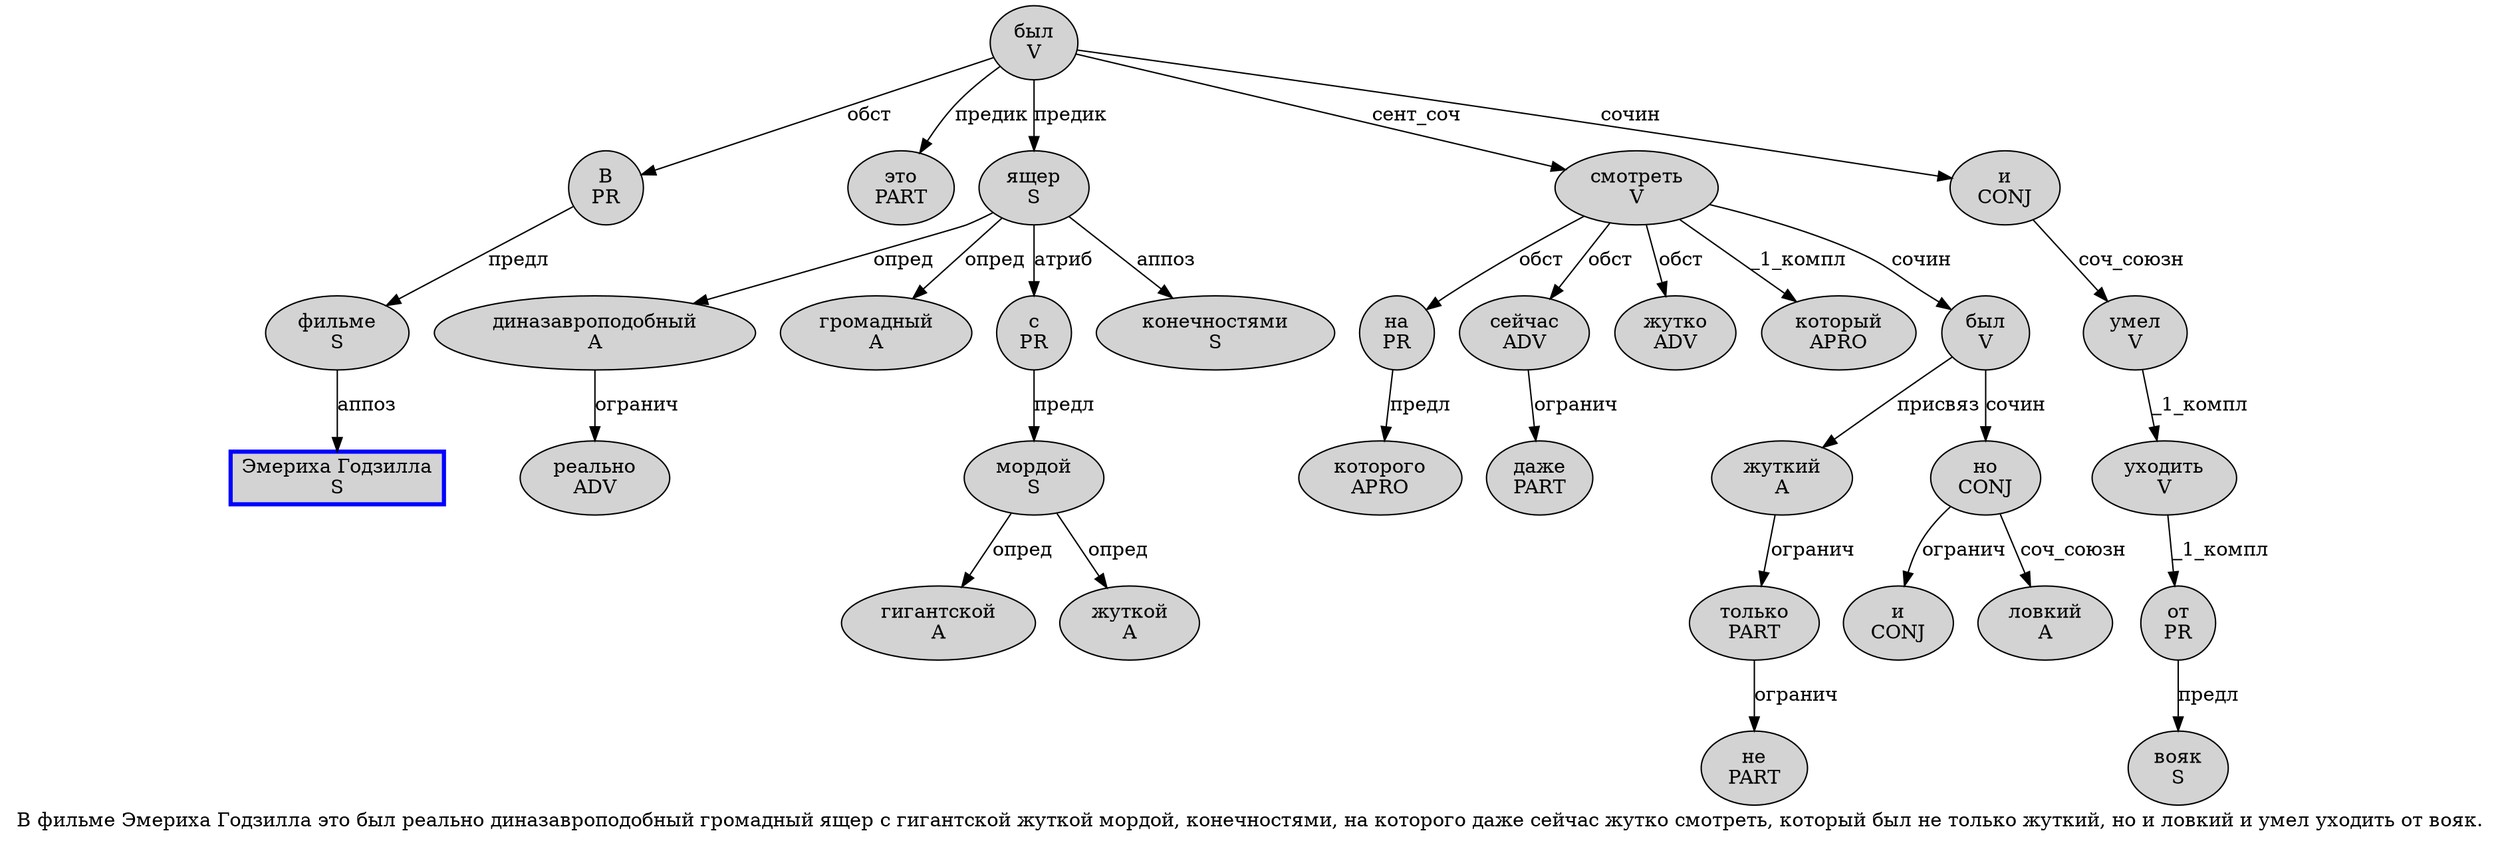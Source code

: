 digraph SENTENCE_4739 {
	graph [label="В фильме Эмериха Годзилла это был реально диназавроподобный громадный ящер с гигантской жуткой мордой, конечностями, на которого даже сейчас жутко смотреть, который был не только жуткий, но и ловкий и умел уходить от вояк."]
	node [style=filled]
		0 [label="В
PR" color="" fillcolor=lightgray penwidth=1 shape=ellipse]
		1 [label="фильме
S" color="" fillcolor=lightgray penwidth=1 shape=ellipse]
		2 [label="Эмериха Годзилла
S" color=blue fillcolor=lightgray penwidth=3 shape=box]
		3 [label="это
PART" color="" fillcolor=lightgray penwidth=1 shape=ellipse]
		4 [label="был
V" color="" fillcolor=lightgray penwidth=1 shape=ellipse]
		5 [label="реально
ADV" color="" fillcolor=lightgray penwidth=1 shape=ellipse]
		6 [label="диназавроподобный
A" color="" fillcolor=lightgray penwidth=1 shape=ellipse]
		7 [label="громадный
A" color="" fillcolor=lightgray penwidth=1 shape=ellipse]
		8 [label="ящер
S" color="" fillcolor=lightgray penwidth=1 shape=ellipse]
		9 [label="с
PR" color="" fillcolor=lightgray penwidth=1 shape=ellipse]
		10 [label="гигантской
A" color="" fillcolor=lightgray penwidth=1 shape=ellipse]
		11 [label="жуткой
A" color="" fillcolor=lightgray penwidth=1 shape=ellipse]
		12 [label="мордой
S" color="" fillcolor=lightgray penwidth=1 shape=ellipse]
		14 [label="конечностями
S" color="" fillcolor=lightgray penwidth=1 shape=ellipse]
		16 [label="на
PR" color="" fillcolor=lightgray penwidth=1 shape=ellipse]
		17 [label="которого
APRO" color="" fillcolor=lightgray penwidth=1 shape=ellipse]
		18 [label="даже
PART" color="" fillcolor=lightgray penwidth=1 shape=ellipse]
		19 [label="сейчас
ADV" color="" fillcolor=lightgray penwidth=1 shape=ellipse]
		20 [label="жутко
ADV" color="" fillcolor=lightgray penwidth=1 shape=ellipse]
		21 [label="смотреть
V" color="" fillcolor=lightgray penwidth=1 shape=ellipse]
		23 [label="который
APRO" color="" fillcolor=lightgray penwidth=1 shape=ellipse]
		24 [label="был
V" color="" fillcolor=lightgray penwidth=1 shape=ellipse]
		25 [label="не
PART" color="" fillcolor=lightgray penwidth=1 shape=ellipse]
		26 [label="только
PART" color="" fillcolor=lightgray penwidth=1 shape=ellipse]
		27 [label="жуткий
A" color="" fillcolor=lightgray penwidth=1 shape=ellipse]
		29 [label="но
CONJ" color="" fillcolor=lightgray penwidth=1 shape=ellipse]
		30 [label="и
CONJ" color="" fillcolor=lightgray penwidth=1 shape=ellipse]
		31 [label="ловкий
A" color="" fillcolor=lightgray penwidth=1 shape=ellipse]
		32 [label="и
CONJ" color="" fillcolor=lightgray penwidth=1 shape=ellipse]
		33 [label="умел
V" color="" fillcolor=lightgray penwidth=1 shape=ellipse]
		34 [label="уходить
V" color="" fillcolor=lightgray penwidth=1 shape=ellipse]
		35 [label="от
PR" color="" fillcolor=lightgray penwidth=1 shape=ellipse]
		36 [label="вояк
S" color="" fillcolor=lightgray penwidth=1 shape=ellipse]
			12 -> 10 [label="опред"]
			12 -> 11 [label="опред"]
			27 -> 26 [label="огранич"]
			29 -> 30 [label="огранич"]
			29 -> 31 [label="соч_союзн"]
			19 -> 18 [label="огранич"]
			34 -> 35 [label="_1_компл"]
			35 -> 36 [label="предл"]
			8 -> 6 [label="опред"]
			8 -> 7 [label="опред"]
			8 -> 9 [label="атриб"]
			8 -> 14 [label="аппоз"]
			4 -> 0 [label="обст"]
			4 -> 3 [label="предик"]
			4 -> 8 [label="предик"]
			4 -> 21 [label="сент_соч"]
			4 -> 32 [label="сочин"]
			24 -> 27 [label="присвяз"]
			24 -> 29 [label="сочин"]
			32 -> 33 [label="соч_союзн"]
			6 -> 5 [label="огранич"]
			16 -> 17 [label="предл"]
			26 -> 25 [label="огранич"]
			21 -> 16 [label="обст"]
			21 -> 19 [label="обст"]
			21 -> 20 [label="обст"]
			21 -> 23 [label="_1_компл"]
			21 -> 24 [label="сочин"]
			1 -> 2 [label="аппоз"]
			0 -> 1 [label="предл"]
			9 -> 12 [label="предл"]
			33 -> 34 [label="_1_компл"]
}